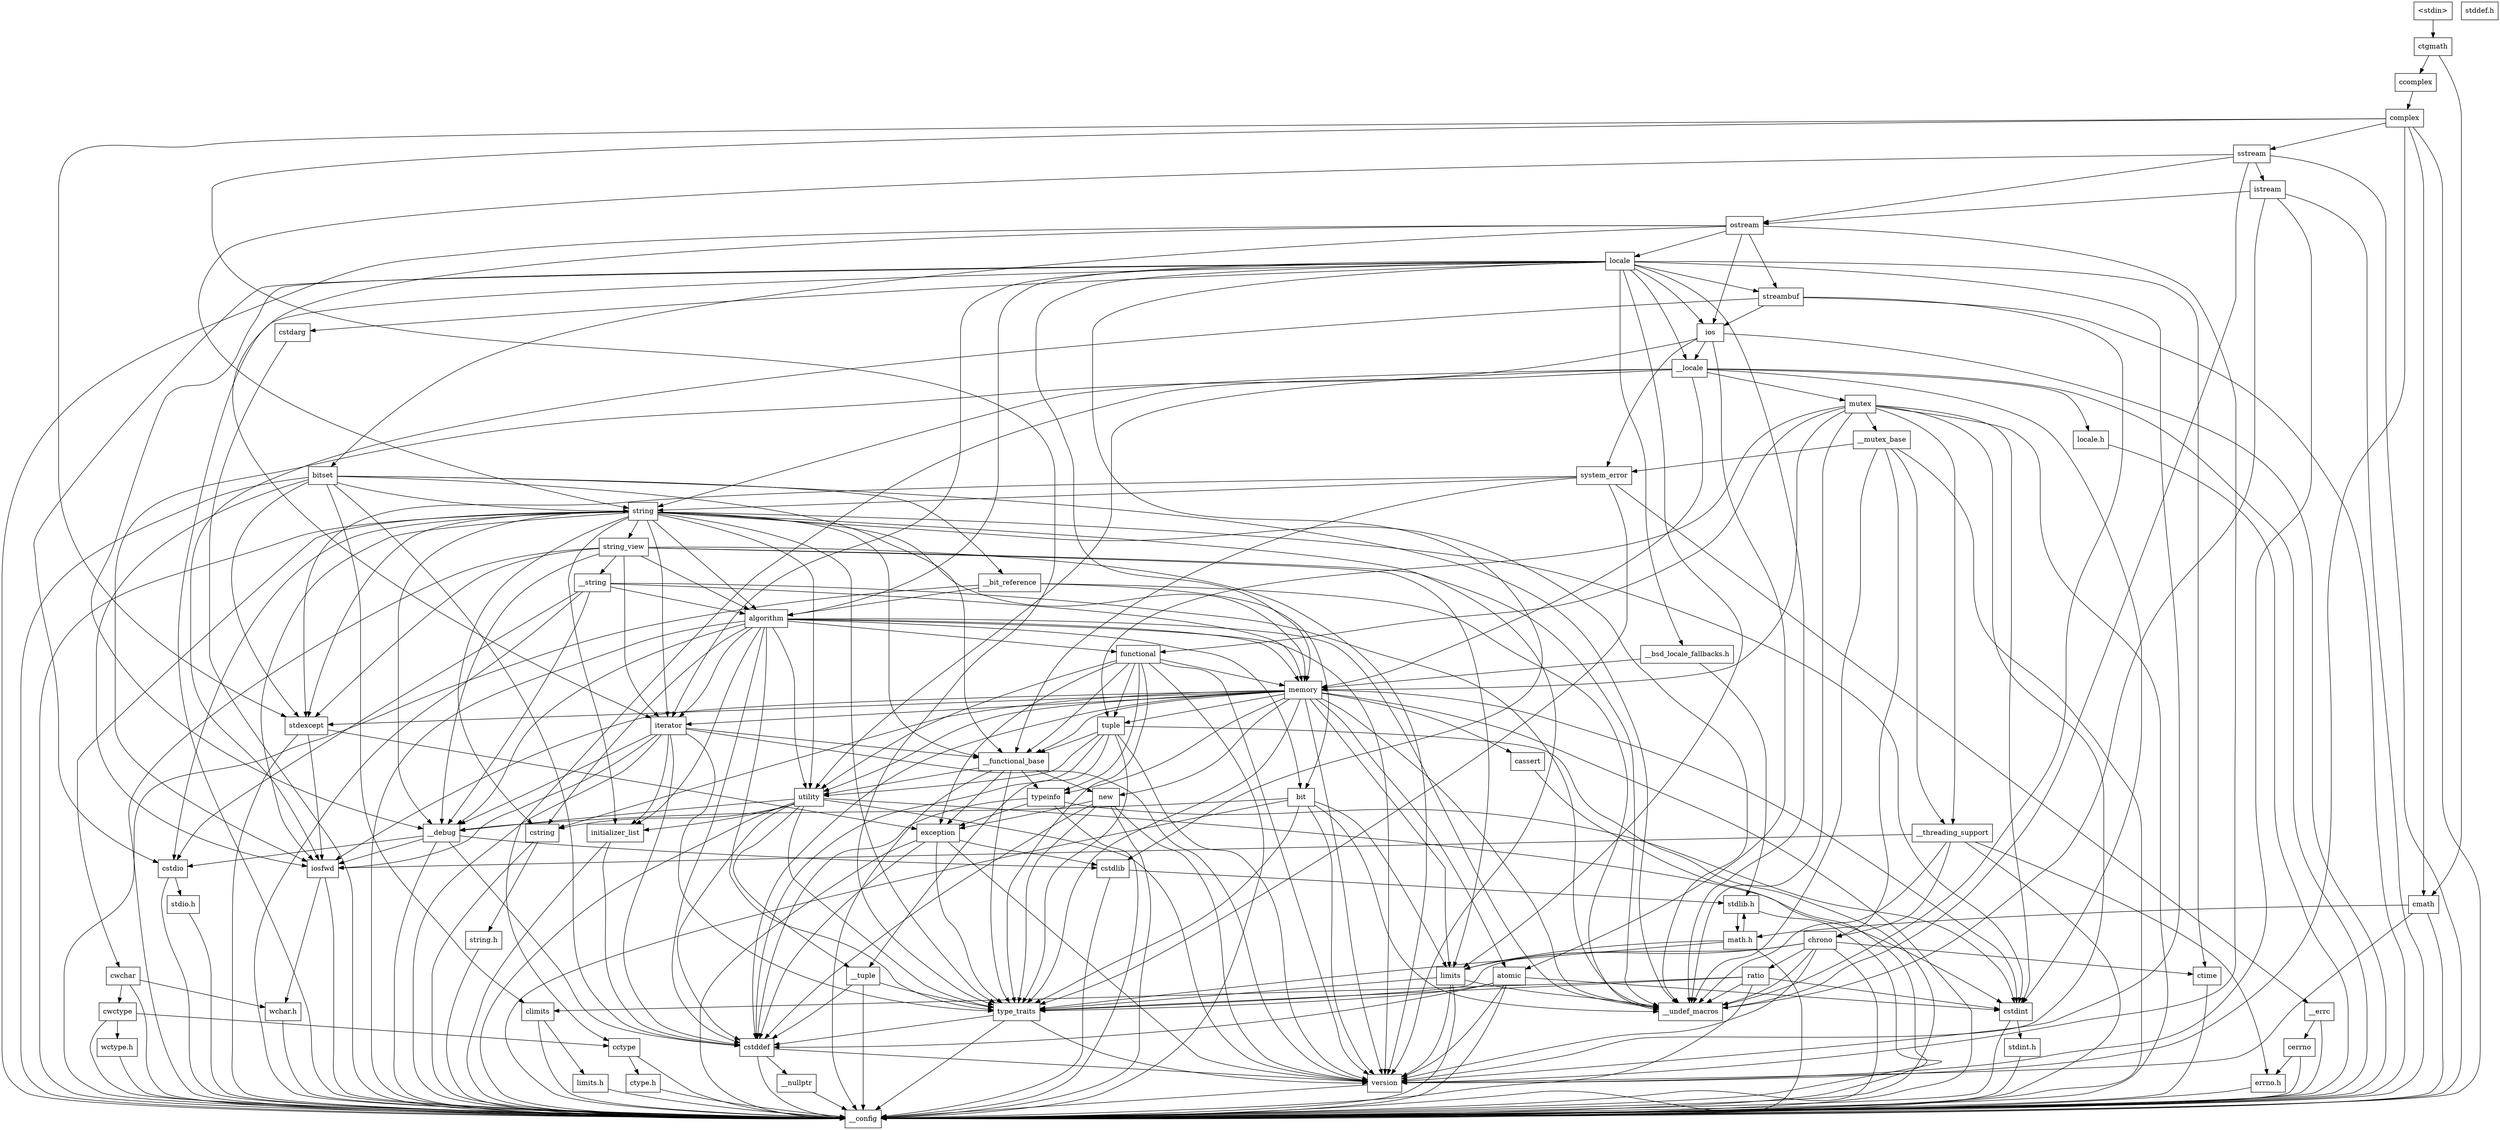 digraph "dependencies" {
  header_0 [ shape="box", label="\<stdin\>" ];
  header_1 [ shape="box", label="ctgmath" ];
  header_101 [ shape="box", label="__debug" ];
  header_102 [ shape="box", label="cstdio" ];
  header_103 [ shape="box", label="stdio.h" ];
  header_112 [ shape="box", label="memory" ];
  header_113 [ shape="box", label="typeinfo" ];
  header_114 [ shape="box", label="new" ];
  header_115 [ shape="box", label="iterator" ];
  header_116 [ shape="box", label="__functional_base" ];
  header_117 [ shape="box", label="tuple" ];
  header_118 [ shape="box", label="cassert" ];
  header_120 [ shape="box", label="atomic" ];
  header_121 [ shape="box", label="functional" ];
  header_122 [ shape="box", label="bit" ];
  header_123 [ shape="box", label="cwchar" ];
  header_124 [ shape="box", label="cwctype" ];
  header_125 [ shape="box", label="cctype" ];
  header_126 [ shape="box", label="ctype.h" ];
  header_128 [ shape="box", label="wctype.h" ];
  header_13 [ shape="box", label="type_traits" ];
  header_131 [ shape="box", label="mutex" ];
  header_132 [ shape="box", label="__mutex_base" ];
  header_133 [ shape="box", label="chrono" ];
  header_134 [ shape="box", label="ctime" ];
  header_14 [ shape="box", label="cstddef" ];
  header_140 [ shape="box", label="ratio" ];
  header_141 [ shape="box", label="climits" ];
  header_142 [ shape="box", label="limits.h" ];
  header_15 [ shape="box", label="version" ];
  header_151 [ shape="box", label="system_error" ];
  header_152 [ shape="box", label="__errc" ];
  header_153 [ shape="box", label="cerrno" ];
  header_154 [ shape="box", label="errno.h" ];
  header_162 [ shape="box", label="__threading_support" ];
  header_168 [ shape="box", label="locale.h" ];
  header_171 [ shape="box", label="streambuf" ];
  header_172 [ shape="box", label="locale" ];
  header_173 [ shape="box", label="cstdarg" ];
  header_175 [ shape="box", label="__bsd_locale_fallbacks.h" ];
  header_176 [ shape="box", label="bitset" ];
  header_177 [ shape="box", label="__bit_reference" ];
  header_178 [ shape="box", label="istream" ];
  header_18 [ shape="box", label="__nullptr" ];
  header_19 [ shape="box", label="stdexcept" ];
  header_2 [ shape="box", label="ccomplex" ];
  header_20 [ shape="box", label="exception" ];
  header_21 [ shape="box", label="cstdlib" ];
  header_22 [ shape="box", label="stdlib.h" ];
  header_25 [ shape="box", label="stddef.h" ];
  header_3 [ shape="box", label="complex" ];
  header_4 [ shape="box", label="__config" ];
  header_56 [ shape="box", label="math.h" ];
  header_68 [ shape="box", label="limits" ];
  header_69 [ shape="box", label="__undef_macros" ];
  header_70 [ shape="box", label="iosfwd" ];
  header_71 [ shape="box", label="wchar.h" ];
  header_80 [ shape="box", label="cmath" ];
  header_81 [ shape="box", label="sstream" ];
  header_82 [ shape="box", label="ostream" ];
  header_83 [ shape="box", label="ios" ];
  header_84 [ shape="box", label="__locale" ];
  header_85 [ shape="box", label="string" ];
  header_86 [ shape="box", label="string_view" ];
  header_87 [ shape="box", label="__string" ];
  header_88 [ shape="box", label="algorithm" ];
  header_89 [ shape="box", label="initializer_list" ];
  header_90 [ shape="box", label="cstring" ];
  header_91 [ shape="box", label="string.h" ];
  header_94 [ shape="box", label="utility" ];
  header_95 [ shape="box", label="__tuple" ];
  header_96 [ shape="box", label="cstdint" ];
  header_97 [ shape="box", label="stdint.h" ];
  header_118 -> header_4;
  header_68 -> header_69;
  header_68 -> header_15;
  header_68 -> header_4;
  header_68 -> header_13;
  header_114 -> header_14;
  header_114 -> header_15;
  header_114 -> header_4;
  header_114 -> header_20;
  header_114 -> header_13;
  header_115 -> header_14;
  header_115 -> header_15;
  header_115 -> header_13;
  header_115 -> header_70;
  header_115 -> header_4;
  header_115 -> header_116;
  header_115 -> header_101;
  header_115 -> header_89;
  header_70 -> header_4;
  header_70 -> header_71;
  header_71 -> header_4;
  header_116 -> header_13;
  header_116 -> header_20;
  header_116 -> header_4;
  header_116 -> header_94;
  header_116 -> header_114;
  header_116 -> header_113;
  header_117 -> header_14;
  header_117 -> header_15;
  header_117 -> header_13;
  header_117 -> header_94;
  header_117 -> header_4;
  header_117 -> header_116;
  header_117 -> header_95;
  header_112 -> header_14;
  header_112 -> header_15;
  header_112 -> header_117;
  header_112 -> header_13;
  header_112 -> header_69;
  header_112 -> header_19;
  header_112 -> header_113;
  header_112 -> header_116;
  header_112 -> header_4;
  header_112 -> header_70;
  header_112 -> header_118;
  header_112 -> header_120;
  header_112 -> header_94;
  header_112 -> header_68;
  header_112 -> header_114;
  header_112 -> header_115;
  header_112 -> header_90;
  header_112 -> header_96;
  header_113 -> header_14;
  header_113 -> header_4;
  header_113 -> header_96;
  header_113 -> header_20;
  header_168 -> header_4;
  header_101 -> header_14;
  header_101 -> header_4;
  header_101 -> header_21;
  header_101 -> header_70;
  header_101 -> header_102;
  header_2 -> header_3;
  header_3 -> header_15;
  header_3 -> header_13;
  header_3 -> header_19;
  header_3 -> header_4;
  header_3 -> header_81;
  header_3 -> header_80;
  header_0 -> header_1;
  header_1 -> header_80;
  header_1 -> header_2;
  header_56 -> header_68;
  header_56 -> header_4;
  header_56 -> header_13;
  header_56 -> header_22;
  header_131 -> header_15;
  header_131 -> header_132;
  header_131 -> header_4;
  header_131 -> header_121;
  header_131 -> header_162;
  header_131 -> header_69;
  header_131 -> header_117;
  header_131 -> header_96;
  header_131 -> header_112;
  header_132 -> header_69;
  header_132 -> header_162;
  header_132 -> header_4;
  header_132 -> header_133;
  header_132 -> header_151;
  header_133 -> header_140;
  header_133 -> header_15;
  header_133 -> header_13;
  header_133 -> header_4;
  header_133 -> header_134;
  header_133 -> header_69;
  header_133 -> header_68;
  header_134 -> header_4;
  header_21 -> header_4;
  header_21 -> header_22;
  header_20 -> header_14;
  header_20 -> header_15;
  header_20 -> header_4;
  header_20 -> header_21;
  header_20 -> header_13;
  header_22 -> header_4;
  header_22 -> header_56;
  header_126 -> header_4;
  header_125 -> header_126;
  header_125 -> header_4;
  header_124 -> header_4;
  header_124 -> header_125;
  header_124 -> header_128;
  header_123 -> header_4;
  header_123 -> header_124;
  header_123 -> header_71;
  header_122 -> header_15;
  header_122 -> header_13;
  header_122 -> header_4;
  header_122 -> header_69;
  header_122 -> header_68;
  header_122 -> header_101;
  header_121 -> header_15;
  header_121 -> header_13;
  header_121 -> header_20;
  header_121 -> header_116;
  header_121 -> header_4;
  header_121 -> header_94;
  header_121 -> header_117;
  header_121 -> header_112;
  header_121 -> header_113;
  header_120 -> header_14;
  header_120 -> header_15;
  header_120 -> header_4;
  header_120 -> header_96;
  header_120 -> header_13;
  header_128 -> header_4;
  header_152 -> header_153;
  header_152 -> header_4;
  header_153 -> header_4;
  header_153 -> header_154;
  header_151 -> header_152;
  header_151 -> header_116;
  header_151 -> header_19;
  header_151 -> header_85;
  header_151 -> header_13;
  header_154 -> header_4;
  header_89 -> header_14;
  header_89 -> header_4;
  header_88 -> header_14;
  header_88 -> header_15;
  header_88 -> header_13;
  header_88 -> header_112;
  header_88 -> header_101;
  header_88 -> header_89;
  header_88 -> header_69;
  header_88 -> header_4;
  header_88 -> header_122;
  header_88 -> header_121;
  header_88 -> header_94;
  header_88 -> header_115;
  header_88 -> header_90;
  header_83 -> header_120;
  header_83 -> header_4;
  header_83 -> header_151;
  header_83 -> header_70;
  header_83 -> header_84;
  header_82 -> header_15;
  header_82 -> header_176;
  header_82 -> header_171;
  header_82 -> header_172;
  header_82 -> header_4;
  header_82 -> header_83;
  header_82 -> header_115;
  header_81 -> header_69;
  header_81 -> header_82;
  header_81 -> header_4;
  header_81 -> header_178;
  header_81 -> header_85;
  header_80 -> header_15;
  header_80 -> header_4;
  header_80 -> header_56;
  header_87 -> header_112;
  header_87 -> header_4;
  header_87 -> header_88;
  header_87 -> header_69;
  header_87 -> header_101;
  header_87 -> header_102;
  header_86 -> header_15;
  header_86 -> header_101;
  header_86 -> header_19;
  header_86 -> header_4;
  header_86 -> header_88;
  header_86 -> header_69;
  header_86 -> header_68;
  header_86 -> header_115;
  header_86 -> header_87;
  header_85 -> header_15;
  header_85 -> header_13;
  header_85 -> header_116;
  header_85 -> header_112;
  header_85 -> header_101;
  header_85 -> header_19;
  header_85 -> header_69;
  header_85 -> header_4;
  header_85 -> header_88;
  header_85 -> header_70;
  header_85 -> header_94;
  header_85 -> header_123;
  header_85 -> header_96;
  header_85 -> header_115;
  header_85 -> header_90;
  header_85 -> header_86;
  header_85 -> header_89;
  header_85 -> header_102;
  header_84 -> header_125;
  header_84 -> header_131;
  header_84 -> header_4;
  header_84 -> header_168;
  header_84 -> header_94;
  header_84 -> header_96;
  header_84 -> header_112;
  header_84 -> header_85;
  header_141 -> header_4;
  header_141 -> header_142;
  header_140 -> header_141;
  header_140 -> header_69;
  header_140 -> header_4;
  header_140 -> header_96;
  header_140 -> header_13;
  header_142 -> header_4;
  header_103 -> header_4;
  header_102 -> header_4;
  header_102 -> header_103;
  header_14 -> header_15;
  header_14 -> header_4;
  header_14 -> header_18;
  header_15 -> header_4;
  header_13 -> header_14;
  header_13 -> header_15;
  header_13 -> header_4;
  header_18 -> header_4;
  header_19 -> header_4;
  header_19 -> header_70;
  header_19 -> header_20;
  header_94 -> header_14;
  header_94 -> header_15;
  header_94 -> header_13;
  header_94 -> header_101;
  header_94 -> header_89;
  header_94 -> header_4;
  header_94 -> header_95;
  header_94 -> header_96;
  header_94 -> header_90;
  header_95 -> header_14;
  header_95 -> header_4;
  header_95 -> header_13;
  header_96 -> header_4;
  header_96 -> header_97;
  header_97 -> header_4;
  header_90 -> header_4;
  header_90 -> header_91;
  header_91 -> header_4;
  header_175 -> header_112;
  header_175 -> header_22;
  header_176 -> header_14;
  header_176 -> header_141;
  header_176 -> header_177;
  header_176 -> header_19;
  header_176 -> header_69;
  header_176 -> header_4;
  header_176 -> header_70;
  header_176 -> header_116;
  header_176 -> header_85;
  header_177 -> header_69;
  header_177 -> header_4;
  header_177 -> header_88;
  header_177 -> header_122;
  header_171 -> header_83;
  header_171 -> header_69;
  header_171 -> header_4;
  header_171 -> header_70;
  header_172 -> header_15;
  header_172 -> header_171;
  header_172 -> header_173;
  header_172 -> header_101;
  header_172 -> header_21;
  header_172 -> header_102;
  header_172 -> header_69;
  header_172 -> header_4;
  header_172 -> header_88;
  header_172 -> header_134;
  header_172 -> header_83;
  header_172 -> header_68;
  header_172 -> header_115;
  header_172 -> header_112;
  header_172 -> header_175;
  header_172 -> header_84;
  header_173 -> header_4;
  header_178 -> header_69;
  header_178 -> header_15;
  header_178 -> header_4;
  header_178 -> header_82;
  header_162 -> header_69;
  header_162 -> header_4;
  header_162 -> header_133;
  header_162 -> header_70;
  header_162 -> header_154;
}